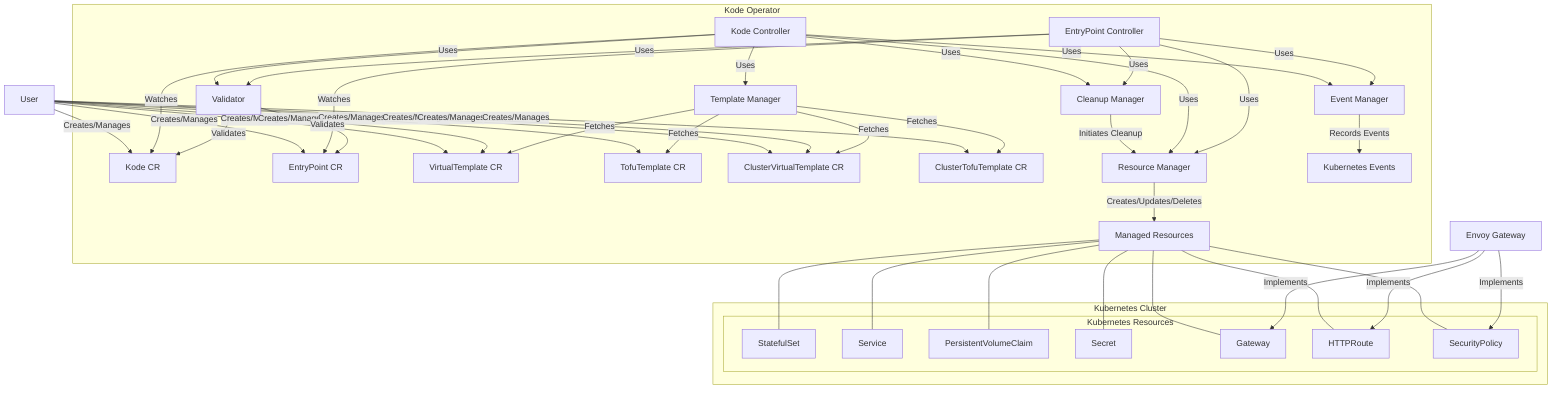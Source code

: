 graph TD
    A[User] -->|Creates/Manages| B[Kode CR]
    A -->|Creates/Manages| C[EntryPoint CR]
    A -->|Creates/Manages| D[ContainerTemplate CR]
    A -->|Creates/Manages| D[VirtualTemplate CR]
    A -->|Creates/Manages| V[TofuTemplate CR]
    A -->|Creates/Manages| W[ClusterContainerTemplate CR]
    A -->|Creates/Manages| W[ClusterVirtualTemplate CR]
    A -->|Creates/Manages| X[ClusterTofuTemplate CR]

    subgraph "Kode Operator"
        E[Kode Controller] -->|Watches| B
        F[EntryPoint Controller] -->|Watches| C
        G[Template Manager] -->|Fetches| D
        G -->|Fetches| V
        G -->|Fetches| W
        G -->|Fetches| X
        H[Resource Manager] -->|Creates/Updates/Deletes| I[Kubernetes Resources]
        J[Cleanup Manager] -->|Initiates Cleanup| H
        K[Event Manager] -->|Records Events| L[Kubernetes Events]
        M[Validator] -->|Validates| B
        M -->|Validates| C
    end

    E -->|Uses| G
    E -->|Uses| H
    E -->|Uses| J
    E -->|Uses| K
    E -->|Uses| M

    F -->|Uses| H
    F -->|Uses| J
    F -->|Uses| K
    F -->|Uses| M

    subgraph "Kubernetes Cluster"
        L[Kubernetes Events]
        subgraph "Kubernetes Resources"
            I[Managed Resources]
            N[StatefulSet]
            O[Service]
            P[PersistentVolumeClaim]
            Q[Secret]
            R[Gateway]
            S[HTTPRoute]
            T[SecurityPolicy]
        end
    end

    I --- N
    I --- O
    I --- P
    I --- Q
    I --- R
    I --- S
    I --- T

    U[Envoy Gateway] -->|Implements| R
    U -->|Implements| S
    U -->|Implements| T